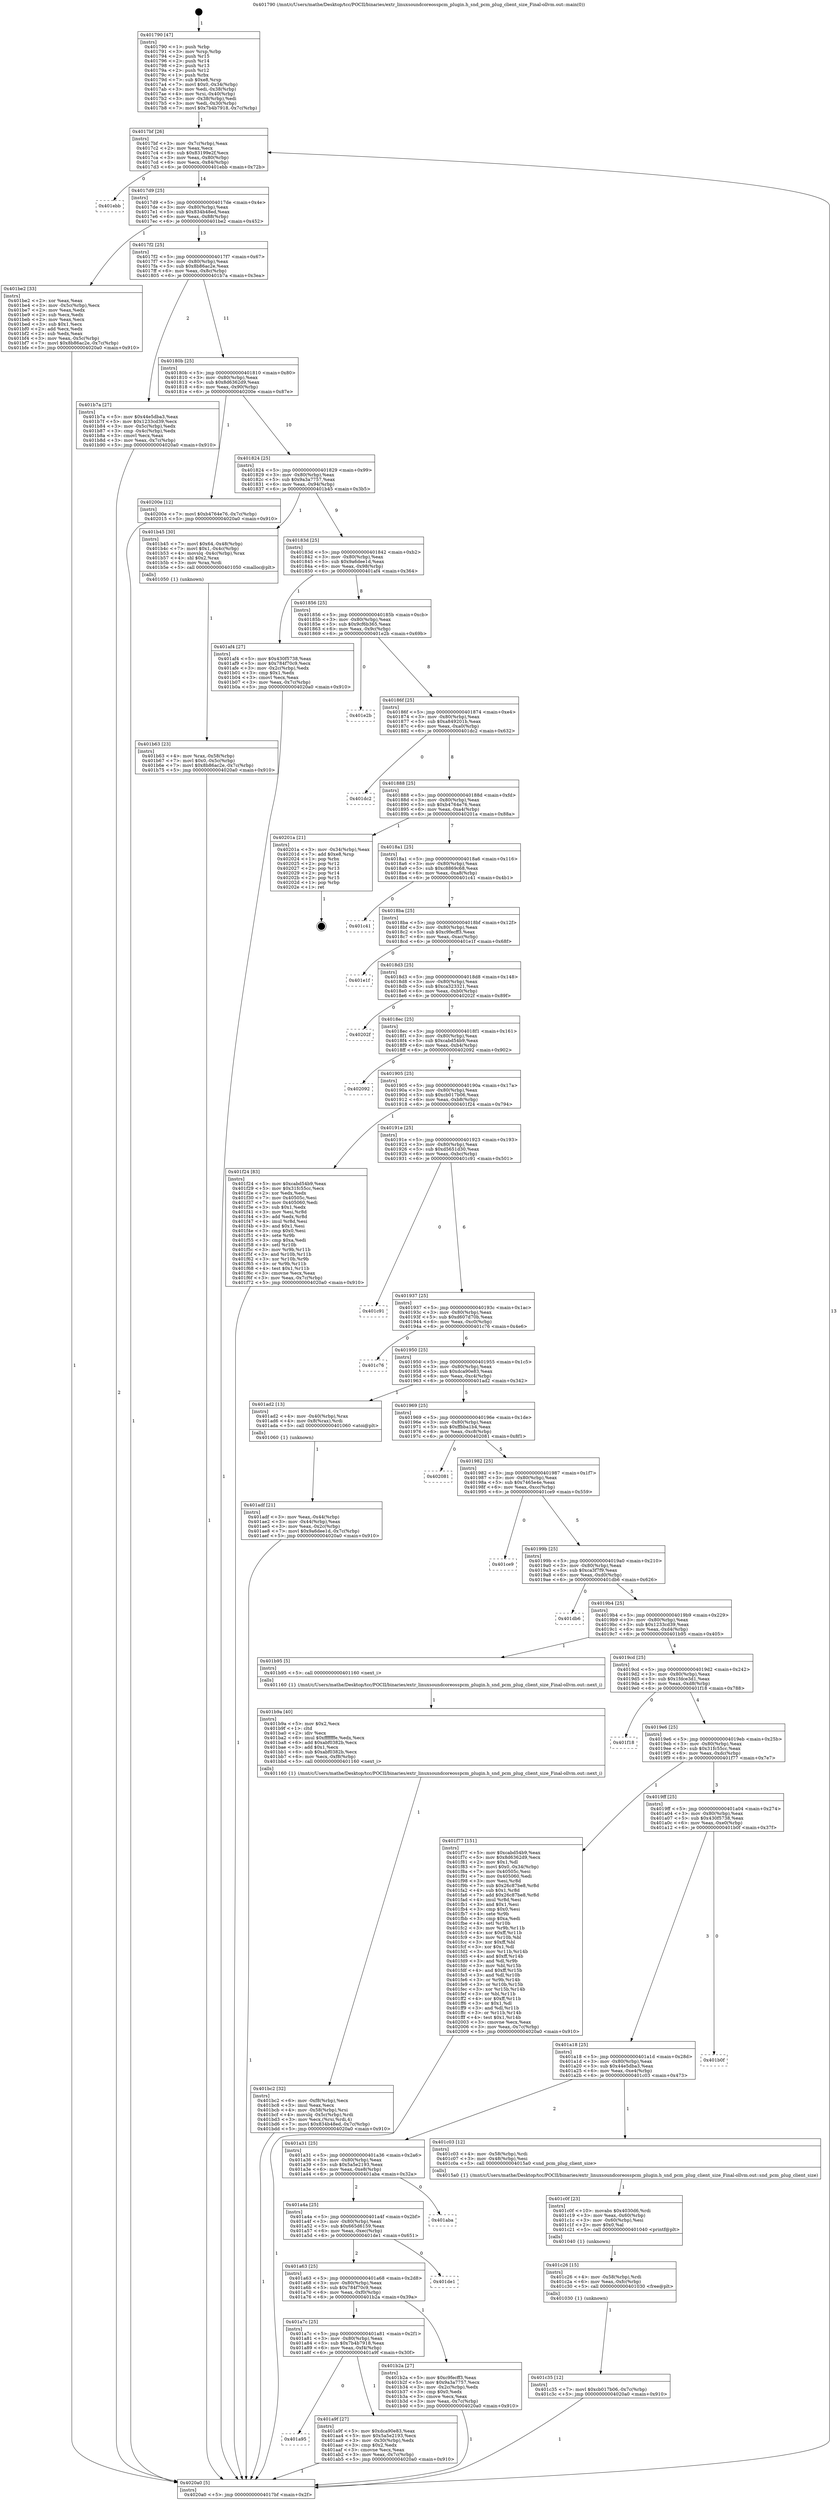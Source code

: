 digraph "0x401790" {
  label = "0x401790 (/mnt/c/Users/mathe/Desktop/tcc/POCII/binaries/extr_linuxsoundcoreosspcm_plugin.h_snd_pcm_plug_client_size_Final-ollvm.out::main(0))"
  labelloc = "t"
  node[shape=record]

  Entry [label="",width=0.3,height=0.3,shape=circle,fillcolor=black,style=filled]
  "0x4017bf" [label="{
     0x4017bf [26]\l
     | [instrs]\l
     &nbsp;&nbsp;0x4017bf \<+3\>: mov -0x7c(%rbp),%eax\l
     &nbsp;&nbsp;0x4017c2 \<+2\>: mov %eax,%ecx\l
     &nbsp;&nbsp;0x4017c4 \<+6\>: sub $0x83199e2f,%ecx\l
     &nbsp;&nbsp;0x4017ca \<+3\>: mov %eax,-0x80(%rbp)\l
     &nbsp;&nbsp;0x4017cd \<+6\>: mov %ecx,-0x84(%rbp)\l
     &nbsp;&nbsp;0x4017d3 \<+6\>: je 0000000000401ebb \<main+0x72b\>\l
  }"]
  "0x401ebb" [label="{
     0x401ebb\l
  }", style=dashed]
  "0x4017d9" [label="{
     0x4017d9 [25]\l
     | [instrs]\l
     &nbsp;&nbsp;0x4017d9 \<+5\>: jmp 00000000004017de \<main+0x4e\>\l
     &nbsp;&nbsp;0x4017de \<+3\>: mov -0x80(%rbp),%eax\l
     &nbsp;&nbsp;0x4017e1 \<+5\>: sub $0x834b48ed,%eax\l
     &nbsp;&nbsp;0x4017e6 \<+6\>: mov %eax,-0x88(%rbp)\l
     &nbsp;&nbsp;0x4017ec \<+6\>: je 0000000000401be2 \<main+0x452\>\l
  }"]
  Exit [label="",width=0.3,height=0.3,shape=circle,fillcolor=black,style=filled,peripheries=2]
  "0x401be2" [label="{
     0x401be2 [33]\l
     | [instrs]\l
     &nbsp;&nbsp;0x401be2 \<+2\>: xor %eax,%eax\l
     &nbsp;&nbsp;0x401be4 \<+3\>: mov -0x5c(%rbp),%ecx\l
     &nbsp;&nbsp;0x401be7 \<+2\>: mov %eax,%edx\l
     &nbsp;&nbsp;0x401be9 \<+2\>: sub %ecx,%edx\l
     &nbsp;&nbsp;0x401beb \<+2\>: mov %eax,%ecx\l
     &nbsp;&nbsp;0x401bed \<+3\>: sub $0x1,%ecx\l
     &nbsp;&nbsp;0x401bf0 \<+2\>: add %ecx,%edx\l
     &nbsp;&nbsp;0x401bf2 \<+2\>: sub %edx,%eax\l
     &nbsp;&nbsp;0x401bf4 \<+3\>: mov %eax,-0x5c(%rbp)\l
     &nbsp;&nbsp;0x401bf7 \<+7\>: movl $0x8b86ac2e,-0x7c(%rbp)\l
     &nbsp;&nbsp;0x401bfe \<+5\>: jmp 00000000004020a0 \<main+0x910\>\l
  }"]
  "0x4017f2" [label="{
     0x4017f2 [25]\l
     | [instrs]\l
     &nbsp;&nbsp;0x4017f2 \<+5\>: jmp 00000000004017f7 \<main+0x67\>\l
     &nbsp;&nbsp;0x4017f7 \<+3\>: mov -0x80(%rbp),%eax\l
     &nbsp;&nbsp;0x4017fa \<+5\>: sub $0x8b86ac2e,%eax\l
     &nbsp;&nbsp;0x4017ff \<+6\>: mov %eax,-0x8c(%rbp)\l
     &nbsp;&nbsp;0x401805 \<+6\>: je 0000000000401b7a \<main+0x3ea\>\l
  }"]
  "0x401c35" [label="{
     0x401c35 [12]\l
     | [instrs]\l
     &nbsp;&nbsp;0x401c35 \<+7\>: movl $0xcb017b06,-0x7c(%rbp)\l
     &nbsp;&nbsp;0x401c3c \<+5\>: jmp 00000000004020a0 \<main+0x910\>\l
  }"]
  "0x401b7a" [label="{
     0x401b7a [27]\l
     | [instrs]\l
     &nbsp;&nbsp;0x401b7a \<+5\>: mov $0x44e5dba3,%eax\l
     &nbsp;&nbsp;0x401b7f \<+5\>: mov $0x1233cd39,%ecx\l
     &nbsp;&nbsp;0x401b84 \<+3\>: mov -0x5c(%rbp),%edx\l
     &nbsp;&nbsp;0x401b87 \<+3\>: cmp -0x4c(%rbp),%edx\l
     &nbsp;&nbsp;0x401b8a \<+3\>: cmovl %ecx,%eax\l
     &nbsp;&nbsp;0x401b8d \<+3\>: mov %eax,-0x7c(%rbp)\l
     &nbsp;&nbsp;0x401b90 \<+5\>: jmp 00000000004020a0 \<main+0x910\>\l
  }"]
  "0x40180b" [label="{
     0x40180b [25]\l
     | [instrs]\l
     &nbsp;&nbsp;0x40180b \<+5\>: jmp 0000000000401810 \<main+0x80\>\l
     &nbsp;&nbsp;0x401810 \<+3\>: mov -0x80(%rbp),%eax\l
     &nbsp;&nbsp;0x401813 \<+5\>: sub $0x8d6362d9,%eax\l
     &nbsp;&nbsp;0x401818 \<+6\>: mov %eax,-0x90(%rbp)\l
     &nbsp;&nbsp;0x40181e \<+6\>: je 000000000040200e \<main+0x87e\>\l
  }"]
  "0x401c26" [label="{
     0x401c26 [15]\l
     | [instrs]\l
     &nbsp;&nbsp;0x401c26 \<+4\>: mov -0x58(%rbp),%rdi\l
     &nbsp;&nbsp;0x401c2a \<+6\>: mov %eax,-0xfc(%rbp)\l
     &nbsp;&nbsp;0x401c30 \<+5\>: call 0000000000401030 \<free@plt\>\l
     | [calls]\l
     &nbsp;&nbsp;0x401030 \{1\} (unknown)\l
  }"]
  "0x40200e" [label="{
     0x40200e [12]\l
     | [instrs]\l
     &nbsp;&nbsp;0x40200e \<+7\>: movl $0xb4764e76,-0x7c(%rbp)\l
     &nbsp;&nbsp;0x402015 \<+5\>: jmp 00000000004020a0 \<main+0x910\>\l
  }"]
  "0x401824" [label="{
     0x401824 [25]\l
     | [instrs]\l
     &nbsp;&nbsp;0x401824 \<+5\>: jmp 0000000000401829 \<main+0x99\>\l
     &nbsp;&nbsp;0x401829 \<+3\>: mov -0x80(%rbp),%eax\l
     &nbsp;&nbsp;0x40182c \<+5\>: sub $0x9a3a7757,%eax\l
     &nbsp;&nbsp;0x401831 \<+6\>: mov %eax,-0x94(%rbp)\l
     &nbsp;&nbsp;0x401837 \<+6\>: je 0000000000401b45 \<main+0x3b5\>\l
  }"]
  "0x401c0f" [label="{
     0x401c0f [23]\l
     | [instrs]\l
     &nbsp;&nbsp;0x401c0f \<+10\>: movabs $0x4030d6,%rdi\l
     &nbsp;&nbsp;0x401c19 \<+3\>: mov %eax,-0x60(%rbp)\l
     &nbsp;&nbsp;0x401c1c \<+3\>: mov -0x60(%rbp),%esi\l
     &nbsp;&nbsp;0x401c1f \<+2\>: mov $0x0,%al\l
     &nbsp;&nbsp;0x401c21 \<+5\>: call 0000000000401040 \<printf@plt\>\l
     | [calls]\l
     &nbsp;&nbsp;0x401040 \{1\} (unknown)\l
  }"]
  "0x401b45" [label="{
     0x401b45 [30]\l
     | [instrs]\l
     &nbsp;&nbsp;0x401b45 \<+7\>: movl $0x64,-0x48(%rbp)\l
     &nbsp;&nbsp;0x401b4c \<+7\>: movl $0x1,-0x4c(%rbp)\l
     &nbsp;&nbsp;0x401b53 \<+4\>: movslq -0x4c(%rbp),%rax\l
     &nbsp;&nbsp;0x401b57 \<+4\>: shl $0x2,%rax\l
     &nbsp;&nbsp;0x401b5b \<+3\>: mov %rax,%rdi\l
     &nbsp;&nbsp;0x401b5e \<+5\>: call 0000000000401050 \<malloc@plt\>\l
     | [calls]\l
     &nbsp;&nbsp;0x401050 \{1\} (unknown)\l
  }"]
  "0x40183d" [label="{
     0x40183d [25]\l
     | [instrs]\l
     &nbsp;&nbsp;0x40183d \<+5\>: jmp 0000000000401842 \<main+0xb2\>\l
     &nbsp;&nbsp;0x401842 \<+3\>: mov -0x80(%rbp),%eax\l
     &nbsp;&nbsp;0x401845 \<+5\>: sub $0x9a6dee1d,%eax\l
     &nbsp;&nbsp;0x40184a \<+6\>: mov %eax,-0x98(%rbp)\l
     &nbsp;&nbsp;0x401850 \<+6\>: je 0000000000401af4 \<main+0x364\>\l
  }"]
  "0x401bc2" [label="{
     0x401bc2 [32]\l
     | [instrs]\l
     &nbsp;&nbsp;0x401bc2 \<+6\>: mov -0xf8(%rbp),%ecx\l
     &nbsp;&nbsp;0x401bc8 \<+3\>: imul %eax,%ecx\l
     &nbsp;&nbsp;0x401bcb \<+4\>: mov -0x58(%rbp),%rsi\l
     &nbsp;&nbsp;0x401bcf \<+4\>: movslq -0x5c(%rbp),%rdi\l
     &nbsp;&nbsp;0x401bd3 \<+3\>: mov %ecx,(%rsi,%rdi,4)\l
     &nbsp;&nbsp;0x401bd6 \<+7\>: movl $0x834b48ed,-0x7c(%rbp)\l
     &nbsp;&nbsp;0x401bdd \<+5\>: jmp 00000000004020a0 \<main+0x910\>\l
  }"]
  "0x401af4" [label="{
     0x401af4 [27]\l
     | [instrs]\l
     &nbsp;&nbsp;0x401af4 \<+5\>: mov $0x430f5738,%eax\l
     &nbsp;&nbsp;0x401af9 \<+5\>: mov $0x784f70c9,%ecx\l
     &nbsp;&nbsp;0x401afe \<+3\>: mov -0x2c(%rbp),%edx\l
     &nbsp;&nbsp;0x401b01 \<+3\>: cmp $0x1,%edx\l
     &nbsp;&nbsp;0x401b04 \<+3\>: cmovl %ecx,%eax\l
     &nbsp;&nbsp;0x401b07 \<+3\>: mov %eax,-0x7c(%rbp)\l
     &nbsp;&nbsp;0x401b0a \<+5\>: jmp 00000000004020a0 \<main+0x910\>\l
  }"]
  "0x401856" [label="{
     0x401856 [25]\l
     | [instrs]\l
     &nbsp;&nbsp;0x401856 \<+5\>: jmp 000000000040185b \<main+0xcb\>\l
     &nbsp;&nbsp;0x40185b \<+3\>: mov -0x80(%rbp),%eax\l
     &nbsp;&nbsp;0x40185e \<+5\>: sub $0x9cf6b365,%eax\l
     &nbsp;&nbsp;0x401863 \<+6\>: mov %eax,-0x9c(%rbp)\l
     &nbsp;&nbsp;0x401869 \<+6\>: je 0000000000401e2b \<main+0x69b\>\l
  }"]
  "0x401b9a" [label="{
     0x401b9a [40]\l
     | [instrs]\l
     &nbsp;&nbsp;0x401b9a \<+5\>: mov $0x2,%ecx\l
     &nbsp;&nbsp;0x401b9f \<+1\>: cltd\l
     &nbsp;&nbsp;0x401ba0 \<+2\>: idiv %ecx\l
     &nbsp;&nbsp;0x401ba2 \<+6\>: imul $0xfffffffe,%edx,%ecx\l
     &nbsp;&nbsp;0x401ba8 \<+6\>: add $0xabf0382b,%ecx\l
     &nbsp;&nbsp;0x401bae \<+3\>: add $0x1,%ecx\l
     &nbsp;&nbsp;0x401bb1 \<+6\>: sub $0xabf0382b,%ecx\l
     &nbsp;&nbsp;0x401bb7 \<+6\>: mov %ecx,-0xf8(%rbp)\l
     &nbsp;&nbsp;0x401bbd \<+5\>: call 0000000000401160 \<next_i\>\l
     | [calls]\l
     &nbsp;&nbsp;0x401160 \{1\} (/mnt/c/Users/mathe/Desktop/tcc/POCII/binaries/extr_linuxsoundcoreosspcm_plugin.h_snd_pcm_plug_client_size_Final-ollvm.out::next_i)\l
  }"]
  "0x401e2b" [label="{
     0x401e2b\l
  }", style=dashed]
  "0x40186f" [label="{
     0x40186f [25]\l
     | [instrs]\l
     &nbsp;&nbsp;0x40186f \<+5\>: jmp 0000000000401874 \<main+0xe4\>\l
     &nbsp;&nbsp;0x401874 \<+3\>: mov -0x80(%rbp),%eax\l
     &nbsp;&nbsp;0x401877 \<+5\>: sub $0xa849201b,%eax\l
     &nbsp;&nbsp;0x40187c \<+6\>: mov %eax,-0xa0(%rbp)\l
     &nbsp;&nbsp;0x401882 \<+6\>: je 0000000000401dc2 \<main+0x632\>\l
  }"]
  "0x401b63" [label="{
     0x401b63 [23]\l
     | [instrs]\l
     &nbsp;&nbsp;0x401b63 \<+4\>: mov %rax,-0x58(%rbp)\l
     &nbsp;&nbsp;0x401b67 \<+7\>: movl $0x0,-0x5c(%rbp)\l
     &nbsp;&nbsp;0x401b6e \<+7\>: movl $0x8b86ac2e,-0x7c(%rbp)\l
     &nbsp;&nbsp;0x401b75 \<+5\>: jmp 00000000004020a0 \<main+0x910\>\l
  }"]
  "0x401dc2" [label="{
     0x401dc2\l
  }", style=dashed]
  "0x401888" [label="{
     0x401888 [25]\l
     | [instrs]\l
     &nbsp;&nbsp;0x401888 \<+5\>: jmp 000000000040188d \<main+0xfd\>\l
     &nbsp;&nbsp;0x40188d \<+3\>: mov -0x80(%rbp),%eax\l
     &nbsp;&nbsp;0x401890 \<+5\>: sub $0xb4764e76,%eax\l
     &nbsp;&nbsp;0x401895 \<+6\>: mov %eax,-0xa4(%rbp)\l
     &nbsp;&nbsp;0x40189b \<+6\>: je 000000000040201a \<main+0x88a\>\l
  }"]
  "0x401adf" [label="{
     0x401adf [21]\l
     | [instrs]\l
     &nbsp;&nbsp;0x401adf \<+3\>: mov %eax,-0x44(%rbp)\l
     &nbsp;&nbsp;0x401ae2 \<+3\>: mov -0x44(%rbp),%eax\l
     &nbsp;&nbsp;0x401ae5 \<+3\>: mov %eax,-0x2c(%rbp)\l
     &nbsp;&nbsp;0x401ae8 \<+7\>: movl $0x9a6dee1d,-0x7c(%rbp)\l
     &nbsp;&nbsp;0x401aef \<+5\>: jmp 00000000004020a0 \<main+0x910\>\l
  }"]
  "0x40201a" [label="{
     0x40201a [21]\l
     | [instrs]\l
     &nbsp;&nbsp;0x40201a \<+3\>: mov -0x34(%rbp),%eax\l
     &nbsp;&nbsp;0x40201d \<+7\>: add $0xe8,%rsp\l
     &nbsp;&nbsp;0x402024 \<+1\>: pop %rbx\l
     &nbsp;&nbsp;0x402025 \<+2\>: pop %r12\l
     &nbsp;&nbsp;0x402027 \<+2\>: pop %r13\l
     &nbsp;&nbsp;0x402029 \<+2\>: pop %r14\l
     &nbsp;&nbsp;0x40202b \<+2\>: pop %r15\l
     &nbsp;&nbsp;0x40202d \<+1\>: pop %rbp\l
     &nbsp;&nbsp;0x40202e \<+1\>: ret\l
  }"]
  "0x4018a1" [label="{
     0x4018a1 [25]\l
     | [instrs]\l
     &nbsp;&nbsp;0x4018a1 \<+5\>: jmp 00000000004018a6 \<main+0x116\>\l
     &nbsp;&nbsp;0x4018a6 \<+3\>: mov -0x80(%rbp),%eax\l
     &nbsp;&nbsp;0x4018a9 \<+5\>: sub $0xc8869c68,%eax\l
     &nbsp;&nbsp;0x4018ae \<+6\>: mov %eax,-0xa8(%rbp)\l
     &nbsp;&nbsp;0x4018b4 \<+6\>: je 0000000000401c41 \<main+0x4b1\>\l
  }"]
  "0x401790" [label="{
     0x401790 [47]\l
     | [instrs]\l
     &nbsp;&nbsp;0x401790 \<+1\>: push %rbp\l
     &nbsp;&nbsp;0x401791 \<+3\>: mov %rsp,%rbp\l
     &nbsp;&nbsp;0x401794 \<+2\>: push %r15\l
     &nbsp;&nbsp;0x401796 \<+2\>: push %r14\l
     &nbsp;&nbsp;0x401798 \<+2\>: push %r13\l
     &nbsp;&nbsp;0x40179a \<+2\>: push %r12\l
     &nbsp;&nbsp;0x40179c \<+1\>: push %rbx\l
     &nbsp;&nbsp;0x40179d \<+7\>: sub $0xe8,%rsp\l
     &nbsp;&nbsp;0x4017a4 \<+7\>: movl $0x0,-0x34(%rbp)\l
     &nbsp;&nbsp;0x4017ab \<+3\>: mov %edi,-0x38(%rbp)\l
     &nbsp;&nbsp;0x4017ae \<+4\>: mov %rsi,-0x40(%rbp)\l
     &nbsp;&nbsp;0x4017b2 \<+3\>: mov -0x38(%rbp),%edi\l
     &nbsp;&nbsp;0x4017b5 \<+3\>: mov %edi,-0x30(%rbp)\l
     &nbsp;&nbsp;0x4017b8 \<+7\>: movl $0x7b4b7918,-0x7c(%rbp)\l
  }"]
  "0x401c41" [label="{
     0x401c41\l
  }", style=dashed]
  "0x4018ba" [label="{
     0x4018ba [25]\l
     | [instrs]\l
     &nbsp;&nbsp;0x4018ba \<+5\>: jmp 00000000004018bf \<main+0x12f\>\l
     &nbsp;&nbsp;0x4018bf \<+3\>: mov -0x80(%rbp),%eax\l
     &nbsp;&nbsp;0x4018c2 \<+5\>: sub $0xc9fecff3,%eax\l
     &nbsp;&nbsp;0x4018c7 \<+6\>: mov %eax,-0xac(%rbp)\l
     &nbsp;&nbsp;0x4018cd \<+6\>: je 0000000000401e1f \<main+0x68f\>\l
  }"]
  "0x4020a0" [label="{
     0x4020a0 [5]\l
     | [instrs]\l
     &nbsp;&nbsp;0x4020a0 \<+5\>: jmp 00000000004017bf \<main+0x2f\>\l
  }"]
  "0x401e1f" [label="{
     0x401e1f\l
  }", style=dashed]
  "0x4018d3" [label="{
     0x4018d3 [25]\l
     | [instrs]\l
     &nbsp;&nbsp;0x4018d3 \<+5\>: jmp 00000000004018d8 \<main+0x148\>\l
     &nbsp;&nbsp;0x4018d8 \<+3\>: mov -0x80(%rbp),%eax\l
     &nbsp;&nbsp;0x4018db \<+5\>: sub $0xca323321,%eax\l
     &nbsp;&nbsp;0x4018e0 \<+6\>: mov %eax,-0xb0(%rbp)\l
     &nbsp;&nbsp;0x4018e6 \<+6\>: je 000000000040202f \<main+0x89f\>\l
  }"]
  "0x401a95" [label="{
     0x401a95\l
  }", style=dashed]
  "0x40202f" [label="{
     0x40202f\l
  }", style=dashed]
  "0x4018ec" [label="{
     0x4018ec [25]\l
     | [instrs]\l
     &nbsp;&nbsp;0x4018ec \<+5\>: jmp 00000000004018f1 \<main+0x161\>\l
     &nbsp;&nbsp;0x4018f1 \<+3\>: mov -0x80(%rbp),%eax\l
     &nbsp;&nbsp;0x4018f4 \<+5\>: sub $0xcabd54b9,%eax\l
     &nbsp;&nbsp;0x4018f9 \<+6\>: mov %eax,-0xb4(%rbp)\l
     &nbsp;&nbsp;0x4018ff \<+6\>: je 0000000000402092 \<main+0x902\>\l
  }"]
  "0x401a9f" [label="{
     0x401a9f [27]\l
     | [instrs]\l
     &nbsp;&nbsp;0x401a9f \<+5\>: mov $0xdca90e83,%eax\l
     &nbsp;&nbsp;0x401aa4 \<+5\>: mov $0x5a5e2193,%ecx\l
     &nbsp;&nbsp;0x401aa9 \<+3\>: mov -0x30(%rbp),%edx\l
     &nbsp;&nbsp;0x401aac \<+3\>: cmp $0x2,%edx\l
     &nbsp;&nbsp;0x401aaf \<+3\>: cmovne %ecx,%eax\l
     &nbsp;&nbsp;0x401ab2 \<+3\>: mov %eax,-0x7c(%rbp)\l
     &nbsp;&nbsp;0x401ab5 \<+5\>: jmp 00000000004020a0 \<main+0x910\>\l
  }"]
  "0x402092" [label="{
     0x402092\l
  }", style=dashed]
  "0x401905" [label="{
     0x401905 [25]\l
     | [instrs]\l
     &nbsp;&nbsp;0x401905 \<+5\>: jmp 000000000040190a \<main+0x17a\>\l
     &nbsp;&nbsp;0x40190a \<+3\>: mov -0x80(%rbp),%eax\l
     &nbsp;&nbsp;0x40190d \<+5\>: sub $0xcb017b06,%eax\l
     &nbsp;&nbsp;0x401912 \<+6\>: mov %eax,-0xb8(%rbp)\l
     &nbsp;&nbsp;0x401918 \<+6\>: je 0000000000401f24 \<main+0x794\>\l
  }"]
  "0x401a7c" [label="{
     0x401a7c [25]\l
     | [instrs]\l
     &nbsp;&nbsp;0x401a7c \<+5\>: jmp 0000000000401a81 \<main+0x2f1\>\l
     &nbsp;&nbsp;0x401a81 \<+3\>: mov -0x80(%rbp),%eax\l
     &nbsp;&nbsp;0x401a84 \<+5\>: sub $0x7b4b7918,%eax\l
     &nbsp;&nbsp;0x401a89 \<+6\>: mov %eax,-0xf4(%rbp)\l
     &nbsp;&nbsp;0x401a8f \<+6\>: je 0000000000401a9f \<main+0x30f\>\l
  }"]
  "0x401f24" [label="{
     0x401f24 [83]\l
     | [instrs]\l
     &nbsp;&nbsp;0x401f24 \<+5\>: mov $0xcabd54b9,%eax\l
     &nbsp;&nbsp;0x401f29 \<+5\>: mov $0x31fc55cc,%ecx\l
     &nbsp;&nbsp;0x401f2e \<+2\>: xor %edx,%edx\l
     &nbsp;&nbsp;0x401f30 \<+7\>: mov 0x40505c,%esi\l
     &nbsp;&nbsp;0x401f37 \<+7\>: mov 0x405060,%edi\l
     &nbsp;&nbsp;0x401f3e \<+3\>: sub $0x1,%edx\l
     &nbsp;&nbsp;0x401f41 \<+3\>: mov %esi,%r8d\l
     &nbsp;&nbsp;0x401f44 \<+3\>: add %edx,%r8d\l
     &nbsp;&nbsp;0x401f47 \<+4\>: imul %r8d,%esi\l
     &nbsp;&nbsp;0x401f4b \<+3\>: and $0x1,%esi\l
     &nbsp;&nbsp;0x401f4e \<+3\>: cmp $0x0,%esi\l
     &nbsp;&nbsp;0x401f51 \<+4\>: sete %r9b\l
     &nbsp;&nbsp;0x401f55 \<+3\>: cmp $0xa,%edi\l
     &nbsp;&nbsp;0x401f58 \<+4\>: setl %r10b\l
     &nbsp;&nbsp;0x401f5c \<+3\>: mov %r9b,%r11b\l
     &nbsp;&nbsp;0x401f5f \<+3\>: and %r10b,%r11b\l
     &nbsp;&nbsp;0x401f62 \<+3\>: xor %r10b,%r9b\l
     &nbsp;&nbsp;0x401f65 \<+3\>: or %r9b,%r11b\l
     &nbsp;&nbsp;0x401f68 \<+4\>: test $0x1,%r11b\l
     &nbsp;&nbsp;0x401f6c \<+3\>: cmovne %ecx,%eax\l
     &nbsp;&nbsp;0x401f6f \<+3\>: mov %eax,-0x7c(%rbp)\l
     &nbsp;&nbsp;0x401f72 \<+5\>: jmp 00000000004020a0 \<main+0x910\>\l
  }"]
  "0x40191e" [label="{
     0x40191e [25]\l
     | [instrs]\l
     &nbsp;&nbsp;0x40191e \<+5\>: jmp 0000000000401923 \<main+0x193\>\l
     &nbsp;&nbsp;0x401923 \<+3\>: mov -0x80(%rbp),%eax\l
     &nbsp;&nbsp;0x401926 \<+5\>: sub $0xd5651d30,%eax\l
     &nbsp;&nbsp;0x40192b \<+6\>: mov %eax,-0xbc(%rbp)\l
     &nbsp;&nbsp;0x401931 \<+6\>: je 0000000000401c91 \<main+0x501\>\l
  }"]
  "0x401b2a" [label="{
     0x401b2a [27]\l
     | [instrs]\l
     &nbsp;&nbsp;0x401b2a \<+5\>: mov $0xc9fecff3,%eax\l
     &nbsp;&nbsp;0x401b2f \<+5\>: mov $0x9a3a7757,%ecx\l
     &nbsp;&nbsp;0x401b34 \<+3\>: mov -0x2c(%rbp),%edx\l
     &nbsp;&nbsp;0x401b37 \<+3\>: cmp $0x0,%edx\l
     &nbsp;&nbsp;0x401b3a \<+3\>: cmove %ecx,%eax\l
     &nbsp;&nbsp;0x401b3d \<+3\>: mov %eax,-0x7c(%rbp)\l
     &nbsp;&nbsp;0x401b40 \<+5\>: jmp 00000000004020a0 \<main+0x910\>\l
  }"]
  "0x401c91" [label="{
     0x401c91\l
  }", style=dashed]
  "0x401937" [label="{
     0x401937 [25]\l
     | [instrs]\l
     &nbsp;&nbsp;0x401937 \<+5\>: jmp 000000000040193c \<main+0x1ac\>\l
     &nbsp;&nbsp;0x40193c \<+3\>: mov -0x80(%rbp),%eax\l
     &nbsp;&nbsp;0x40193f \<+5\>: sub $0xd607d70b,%eax\l
     &nbsp;&nbsp;0x401944 \<+6\>: mov %eax,-0xc0(%rbp)\l
     &nbsp;&nbsp;0x40194a \<+6\>: je 0000000000401c76 \<main+0x4e6\>\l
  }"]
  "0x401a63" [label="{
     0x401a63 [25]\l
     | [instrs]\l
     &nbsp;&nbsp;0x401a63 \<+5\>: jmp 0000000000401a68 \<main+0x2d8\>\l
     &nbsp;&nbsp;0x401a68 \<+3\>: mov -0x80(%rbp),%eax\l
     &nbsp;&nbsp;0x401a6b \<+5\>: sub $0x784f70c9,%eax\l
     &nbsp;&nbsp;0x401a70 \<+6\>: mov %eax,-0xf0(%rbp)\l
     &nbsp;&nbsp;0x401a76 \<+6\>: je 0000000000401b2a \<main+0x39a\>\l
  }"]
  "0x401c76" [label="{
     0x401c76\l
  }", style=dashed]
  "0x401950" [label="{
     0x401950 [25]\l
     | [instrs]\l
     &nbsp;&nbsp;0x401950 \<+5\>: jmp 0000000000401955 \<main+0x1c5\>\l
     &nbsp;&nbsp;0x401955 \<+3\>: mov -0x80(%rbp),%eax\l
     &nbsp;&nbsp;0x401958 \<+5\>: sub $0xdca90e83,%eax\l
     &nbsp;&nbsp;0x40195d \<+6\>: mov %eax,-0xc4(%rbp)\l
     &nbsp;&nbsp;0x401963 \<+6\>: je 0000000000401ad2 \<main+0x342\>\l
  }"]
  "0x401de1" [label="{
     0x401de1\l
  }", style=dashed]
  "0x401ad2" [label="{
     0x401ad2 [13]\l
     | [instrs]\l
     &nbsp;&nbsp;0x401ad2 \<+4\>: mov -0x40(%rbp),%rax\l
     &nbsp;&nbsp;0x401ad6 \<+4\>: mov 0x8(%rax),%rdi\l
     &nbsp;&nbsp;0x401ada \<+5\>: call 0000000000401060 \<atoi@plt\>\l
     | [calls]\l
     &nbsp;&nbsp;0x401060 \{1\} (unknown)\l
  }"]
  "0x401969" [label="{
     0x401969 [25]\l
     | [instrs]\l
     &nbsp;&nbsp;0x401969 \<+5\>: jmp 000000000040196e \<main+0x1de\>\l
     &nbsp;&nbsp;0x40196e \<+3\>: mov -0x80(%rbp),%eax\l
     &nbsp;&nbsp;0x401971 \<+5\>: sub $0xffbba1b4,%eax\l
     &nbsp;&nbsp;0x401976 \<+6\>: mov %eax,-0xc8(%rbp)\l
     &nbsp;&nbsp;0x40197c \<+6\>: je 0000000000402081 \<main+0x8f1\>\l
  }"]
  "0x401a4a" [label="{
     0x401a4a [25]\l
     | [instrs]\l
     &nbsp;&nbsp;0x401a4a \<+5\>: jmp 0000000000401a4f \<main+0x2bf\>\l
     &nbsp;&nbsp;0x401a4f \<+3\>: mov -0x80(%rbp),%eax\l
     &nbsp;&nbsp;0x401a52 \<+5\>: sub $0x665d6159,%eax\l
     &nbsp;&nbsp;0x401a57 \<+6\>: mov %eax,-0xec(%rbp)\l
     &nbsp;&nbsp;0x401a5d \<+6\>: je 0000000000401de1 \<main+0x651\>\l
  }"]
  "0x402081" [label="{
     0x402081\l
  }", style=dashed]
  "0x401982" [label="{
     0x401982 [25]\l
     | [instrs]\l
     &nbsp;&nbsp;0x401982 \<+5\>: jmp 0000000000401987 \<main+0x1f7\>\l
     &nbsp;&nbsp;0x401987 \<+3\>: mov -0x80(%rbp),%eax\l
     &nbsp;&nbsp;0x40198a \<+5\>: sub $0x7465e4e,%eax\l
     &nbsp;&nbsp;0x40198f \<+6\>: mov %eax,-0xcc(%rbp)\l
     &nbsp;&nbsp;0x401995 \<+6\>: je 0000000000401ce9 \<main+0x559\>\l
  }"]
  "0x401aba" [label="{
     0x401aba\l
  }", style=dashed]
  "0x401ce9" [label="{
     0x401ce9\l
  }", style=dashed]
  "0x40199b" [label="{
     0x40199b [25]\l
     | [instrs]\l
     &nbsp;&nbsp;0x40199b \<+5\>: jmp 00000000004019a0 \<main+0x210\>\l
     &nbsp;&nbsp;0x4019a0 \<+3\>: mov -0x80(%rbp),%eax\l
     &nbsp;&nbsp;0x4019a3 \<+5\>: sub $0xca3f7f9,%eax\l
     &nbsp;&nbsp;0x4019a8 \<+6\>: mov %eax,-0xd0(%rbp)\l
     &nbsp;&nbsp;0x4019ae \<+6\>: je 0000000000401db6 \<main+0x626\>\l
  }"]
  "0x401a31" [label="{
     0x401a31 [25]\l
     | [instrs]\l
     &nbsp;&nbsp;0x401a31 \<+5\>: jmp 0000000000401a36 \<main+0x2a6\>\l
     &nbsp;&nbsp;0x401a36 \<+3\>: mov -0x80(%rbp),%eax\l
     &nbsp;&nbsp;0x401a39 \<+5\>: sub $0x5a5e2193,%eax\l
     &nbsp;&nbsp;0x401a3e \<+6\>: mov %eax,-0xe8(%rbp)\l
     &nbsp;&nbsp;0x401a44 \<+6\>: je 0000000000401aba \<main+0x32a\>\l
  }"]
  "0x401db6" [label="{
     0x401db6\l
  }", style=dashed]
  "0x4019b4" [label="{
     0x4019b4 [25]\l
     | [instrs]\l
     &nbsp;&nbsp;0x4019b4 \<+5\>: jmp 00000000004019b9 \<main+0x229\>\l
     &nbsp;&nbsp;0x4019b9 \<+3\>: mov -0x80(%rbp),%eax\l
     &nbsp;&nbsp;0x4019bc \<+5\>: sub $0x1233cd39,%eax\l
     &nbsp;&nbsp;0x4019c1 \<+6\>: mov %eax,-0xd4(%rbp)\l
     &nbsp;&nbsp;0x4019c7 \<+6\>: je 0000000000401b95 \<main+0x405\>\l
  }"]
  "0x401c03" [label="{
     0x401c03 [12]\l
     | [instrs]\l
     &nbsp;&nbsp;0x401c03 \<+4\>: mov -0x58(%rbp),%rdi\l
     &nbsp;&nbsp;0x401c07 \<+3\>: mov -0x48(%rbp),%esi\l
     &nbsp;&nbsp;0x401c0a \<+5\>: call 00000000004015a0 \<snd_pcm_plug_client_size\>\l
     | [calls]\l
     &nbsp;&nbsp;0x4015a0 \{1\} (/mnt/c/Users/mathe/Desktop/tcc/POCII/binaries/extr_linuxsoundcoreosspcm_plugin.h_snd_pcm_plug_client_size_Final-ollvm.out::snd_pcm_plug_client_size)\l
  }"]
  "0x401b95" [label="{
     0x401b95 [5]\l
     | [instrs]\l
     &nbsp;&nbsp;0x401b95 \<+5\>: call 0000000000401160 \<next_i\>\l
     | [calls]\l
     &nbsp;&nbsp;0x401160 \{1\} (/mnt/c/Users/mathe/Desktop/tcc/POCII/binaries/extr_linuxsoundcoreosspcm_plugin.h_snd_pcm_plug_client_size_Final-ollvm.out::next_i)\l
  }"]
  "0x4019cd" [label="{
     0x4019cd [25]\l
     | [instrs]\l
     &nbsp;&nbsp;0x4019cd \<+5\>: jmp 00000000004019d2 \<main+0x242\>\l
     &nbsp;&nbsp;0x4019d2 \<+3\>: mov -0x80(%rbp),%eax\l
     &nbsp;&nbsp;0x4019d5 \<+5\>: sub $0x1fdce3d1,%eax\l
     &nbsp;&nbsp;0x4019da \<+6\>: mov %eax,-0xd8(%rbp)\l
     &nbsp;&nbsp;0x4019e0 \<+6\>: je 0000000000401f18 \<main+0x788\>\l
  }"]
  "0x401a18" [label="{
     0x401a18 [25]\l
     | [instrs]\l
     &nbsp;&nbsp;0x401a18 \<+5\>: jmp 0000000000401a1d \<main+0x28d\>\l
     &nbsp;&nbsp;0x401a1d \<+3\>: mov -0x80(%rbp),%eax\l
     &nbsp;&nbsp;0x401a20 \<+5\>: sub $0x44e5dba3,%eax\l
     &nbsp;&nbsp;0x401a25 \<+6\>: mov %eax,-0xe4(%rbp)\l
     &nbsp;&nbsp;0x401a2b \<+6\>: je 0000000000401c03 \<main+0x473\>\l
  }"]
  "0x401f18" [label="{
     0x401f18\l
  }", style=dashed]
  "0x4019e6" [label="{
     0x4019e6 [25]\l
     | [instrs]\l
     &nbsp;&nbsp;0x4019e6 \<+5\>: jmp 00000000004019eb \<main+0x25b\>\l
     &nbsp;&nbsp;0x4019eb \<+3\>: mov -0x80(%rbp),%eax\l
     &nbsp;&nbsp;0x4019ee \<+5\>: sub $0x31fc55cc,%eax\l
     &nbsp;&nbsp;0x4019f3 \<+6\>: mov %eax,-0xdc(%rbp)\l
     &nbsp;&nbsp;0x4019f9 \<+6\>: je 0000000000401f77 \<main+0x7e7\>\l
  }"]
  "0x401b0f" [label="{
     0x401b0f\l
  }", style=dashed]
  "0x401f77" [label="{
     0x401f77 [151]\l
     | [instrs]\l
     &nbsp;&nbsp;0x401f77 \<+5\>: mov $0xcabd54b9,%eax\l
     &nbsp;&nbsp;0x401f7c \<+5\>: mov $0x8d6362d9,%ecx\l
     &nbsp;&nbsp;0x401f81 \<+2\>: mov $0x1,%dl\l
     &nbsp;&nbsp;0x401f83 \<+7\>: movl $0x0,-0x34(%rbp)\l
     &nbsp;&nbsp;0x401f8a \<+7\>: mov 0x40505c,%esi\l
     &nbsp;&nbsp;0x401f91 \<+7\>: mov 0x405060,%edi\l
     &nbsp;&nbsp;0x401f98 \<+3\>: mov %esi,%r8d\l
     &nbsp;&nbsp;0x401f9b \<+7\>: sub $0x26c87be8,%r8d\l
     &nbsp;&nbsp;0x401fa2 \<+4\>: sub $0x1,%r8d\l
     &nbsp;&nbsp;0x401fa6 \<+7\>: add $0x26c87be8,%r8d\l
     &nbsp;&nbsp;0x401fad \<+4\>: imul %r8d,%esi\l
     &nbsp;&nbsp;0x401fb1 \<+3\>: and $0x1,%esi\l
     &nbsp;&nbsp;0x401fb4 \<+3\>: cmp $0x0,%esi\l
     &nbsp;&nbsp;0x401fb7 \<+4\>: sete %r9b\l
     &nbsp;&nbsp;0x401fbb \<+3\>: cmp $0xa,%edi\l
     &nbsp;&nbsp;0x401fbe \<+4\>: setl %r10b\l
     &nbsp;&nbsp;0x401fc2 \<+3\>: mov %r9b,%r11b\l
     &nbsp;&nbsp;0x401fc5 \<+4\>: xor $0xff,%r11b\l
     &nbsp;&nbsp;0x401fc9 \<+3\>: mov %r10b,%bl\l
     &nbsp;&nbsp;0x401fcc \<+3\>: xor $0xff,%bl\l
     &nbsp;&nbsp;0x401fcf \<+3\>: xor $0x1,%dl\l
     &nbsp;&nbsp;0x401fd2 \<+3\>: mov %r11b,%r14b\l
     &nbsp;&nbsp;0x401fd5 \<+4\>: and $0xff,%r14b\l
     &nbsp;&nbsp;0x401fd9 \<+3\>: and %dl,%r9b\l
     &nbsp;&nbsp;0x401fdc \<+3\>: mov %bl,%r15b\l
     &nbsp;&nbsp;0x401fdf \<+4\>: and $0xff,%r15b\l
     &nbsp;&nbsp;0x401fe3 \<+3\>: and %dl,%r10b\l
     &nbsp;&nbsp;0x401fe6 \<+3\>: or %r9b,%r14b\l
     &nbsp;&nbsp;0x401fe9 \<+3\>: or %r10b,%r15b\l
     &nbsp;&nbsp;0x401fec \<+3\>: xor %r15b,%r14b\l
     &nbsp;&nbsp;0x401fef \<+3\>: or %bl,%r11b\l
     &nbsp;&nbsp;0x401ff2 \<+4\>: xor $0xff,%r11b\l
     &nbsp;&nbsp;0x401ff6 \<+3\>: or $0x1,%dl\l
     &nbsp;&nbsp;0x401ff9 \<+3\>: and %dl,%r11b\l
     &nbsp;&nbsp;0x401ffc \<+3\>: or %r11b,%r14b\l
     &nbsp;&nbsp;0x401fff \<+4\>: test $0x1,%r14b\l
     &nbsp;&nbsp;0x402003 \<+3\>: cmovne %ecx,%eax\l
     &nbsp;&nbsp;0x402006 \<+3\>: mov %eax,-0x7c(%rbp)\l
     &nbsp;&nbsp;0x402009 \<+5\>: jmp 00000000004020a0 \<main+0x910\>\l
  }"]
  "0x4019ff" [label="{
     0x4019ff [25]\l
     | [instrs]\l
     &nbsp;&nbsp;0x4019ff \<+5\>: jmp 0000000000401a04 \<main+0x274\>\l
     &nbsp;&nbsp;0x401a04 \<+3\>: mov -0x80(%rbp),%eax\l
     &nbsp;&nbsp;0x401a07 \<+5\>: sub $0x430f5738,%eax\l
     &nbsp;&nbsp;0x401a0c \<+6\>: mov %eax,-0xe0(%rbp)\l
     &nbsp;&nbsp;0x401a12 \<+6\>: je 0000000000401b0f \<main+0x37f\>\l
  }"]
  Entry -> "0x401790" [label=" 1"]
  "0x4017bf" -> "0x401ebb" [label=" 0"]
  "0x4017bf" -> "0x4017d9" [label=" 14"]
  "0x40201a" -> Exit [label=" 1"]
  "0x4017d9" -> "0x401be2" [label=" 1"]
  "0x4017d9" -> "0x4017f2" [label=" 13"]
  "0x40200e" -> "0x4020a0" [label=" 1"]
  "0x4017f2" -> "0x401b7a" [label=" 2"]
  "0x4017f2" -> "0x40180b" [label=" 11"]
  "0x401f77" -> "0x4020a0" [label=" 1"]
  "0x40180b" -> "0x40200e" [label=" 1"]
  "0x40180b" -> "0x401824" [label=" 10"]
  "0x401f24" -> "0x4020a0" [label=" 1"]
  "0x401824" -> "0x401b45" [label=" 1"]
  "0x401824" -> "0x40183d" [label=" 9"]
  "0x401c35" -> "0x4020a0" [label=" 1"]
  "0x40183d" -> "0x401af4" [label=" 1"]
  "0x40183d" -> "0x401856" [label=" 8"]
  "0x401c26" -> "0x401c35" [label=" 1"]
  "0x401856" -> "0x401e2b" [label=" 0"]
  "0x401856" -> "0x40186f" [label=" 8"]
  "0x401c0f" -> "0x401c26" [label=" 1"]
  "0x40186f" -> "0x401dc2" [label=" 0"]
  "0x40186f" -> "0x401888" [label=" 8"]
  "0x401c03" -> "0x401c0f" [label=" 1"]
  "0x401888" -> "0x40201a" [label=" 1"]
  "0x401888" -> "0x4018a1" [label=" 7"]
  "0x401be2" -> "0x4020a0" [label=" 1"]
  "0x4018a1" -> "0x401c41" [label=" 0"]
  "0x4018a1" -> "0x4018ba" [label=" 7"]
  "0x401bc2" -> "0x4020a0" [label=" 1"]
  "0x4018ba" -> "0x401e1f" [label=" 0"]
  "0x4018ba" -> "0x4018d3" [label=" 7"]
  "0x401b9a" -> "0x401bc2" [label=" 1"]
  "0x4018d3" -> "0x40202f" [label=" 0"]
  "0x4018d3" -> "0x4018ec" [label=" 7"]
  "0x401b95" -> "0x401b9a" [label=" 1"]
  "0x4018ec" -> "0x402092" [label=" 0"]
  "0x4018ec" -> "0x401905" [label=" 7"]
  "0x401b7a" -> "0x4020a0" [label=" 2"]
  "0x401905" -> "0x401f24" [label=" 1"]
  "0x401905" -> "0x40191e" [label=" 6"]
  "0x401b45" -> "0x401b63" [label=" 1"]
  "0x40191e" -> "0x401c91" [label=" 0"]
  "0x40191e" -> "0x401937" [label=" 6"]
  "0x401b2a" -> "0x4020a0" [label=" 1"]
  "0x401937" -> "0x401c76" [label=" 0"]
  "0x401937" -> "0x401950" [label=" 6"]
  "0x401adf" -> "0x4020a0" [label=" 1"]
  "0x401950" -> "0x401ad2" [label=" 1"]
  "0x401950" -> "0x401969" [label=" 5"]
  "0x401ad2" -> "0x401adf" [label=" 1"]
  "0x401969" -> "0x402081" [label=" 0"]
  "0x401969" -> "0x401982" [label=" 5"]
  "0x401790" -> "0x4017bf" [label=" 1"]
  "0x401982" -> "0x401ce9" [label=" 0"]
  "0x401982" -> "0x40199b" [label=" 5"]
  "0x401a9f" -> "0x4020a0" [label=" 1"]
  "0x40199b" -> "0x401db6" [label=" 0"]
  "0x40199b" -> "0x4019b4" [label=" 5"]
  "0x401a7c" -> "0x401a9f" [label=" 1"]
  "0x4019b4" -> "0x401b95" [label=" 1"]
  "0x4019b4" -> "0x4019cd" [label=" 4"]
  "0x401b63" -> "0x4020a0" [label=" 1"]
  "0x4019cd" -> "0x401f18" [label=" 0"]
  "0x4019cd" -> "0x4019e6" [label=" 4"]
  "0x401a63" -> "0x401b2a" [label=" 1"]
  "0x4019e6" -> "0x401f77" [label=" 1"]
  "0x4019e6" -> "0x4019ff" [label=" 3"]
  "0x401af4" -> "0x4020a0" [label=" 1"]
  "0x4019ff" -> "0x401b0f" [label=" 0"]
  "0x4019ff" -> "0x401a18" [label=" 3"]
  "0x401a63" -> "0x401a7c" [label=" 1"]
  "0x401a18" -> "0x401c03" [label=" 1"]
  "0x401a18" -> "0x401a31" [label=" 2"]
  "0x401a7c" -> "0x401a95" [label=" 0"]
  "0x401a31" -> "0x401aba" [label=" 0"]
  "0x401a31" -> "0x401a4a" [label=" 2"]
  "0x4020a0" -> "0x4017bf" [label=" 13"]
  "0x401a4a" -> "0x401de1" [label=" 0"]
  "0x401a4a" -> "0x401a63" [label=" 2"]
}
